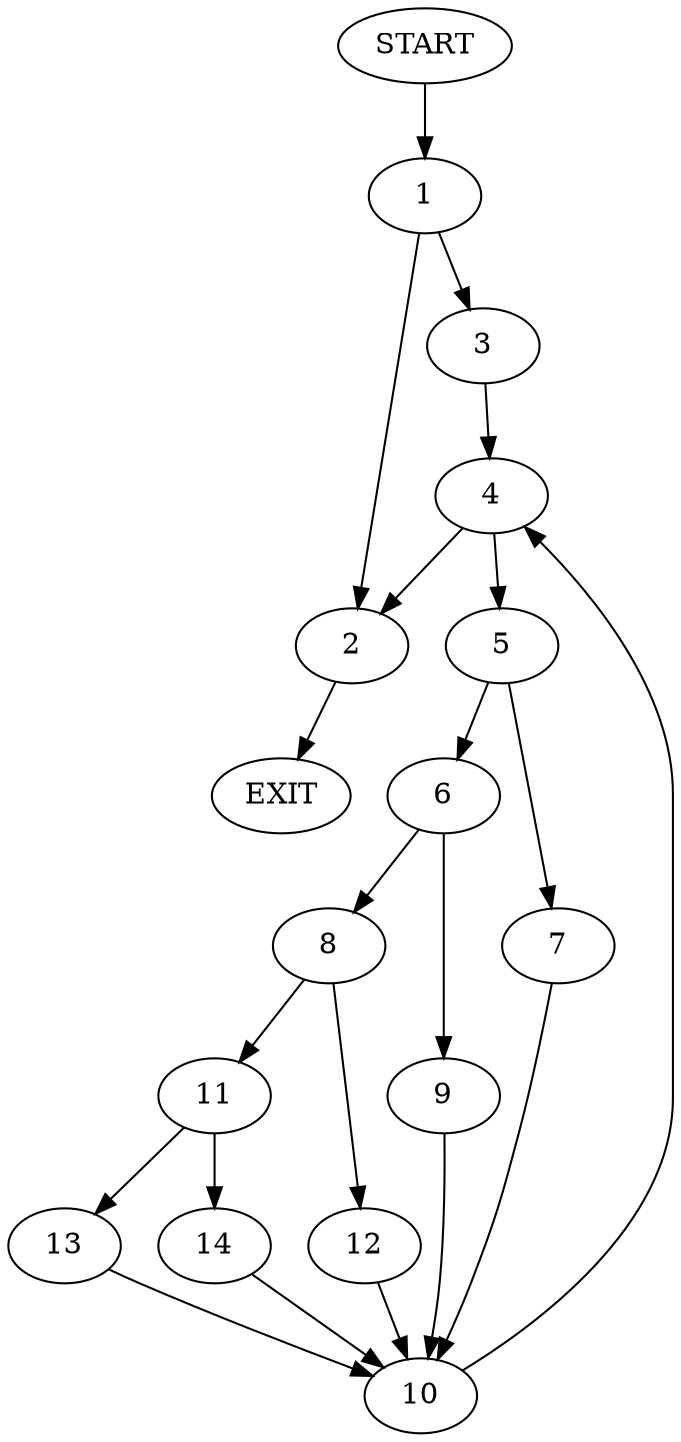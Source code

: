 digraph {
0 [label="START"]
15 [label="EXIT"]
0 -> 1
1 -> 2
1 -> 3
2 -> 15
3 -> 4
4 -> 2
4 -> 5
5 -> 6
5 -> 7
6 -> 8
6 -> 9
7 -> 10
10 -> 4
8 -> 11
8 -> 12
9 -> 10
12 -> 10
11 -> 13
11 -> 14
14 -> 10
13 -> 10
}
